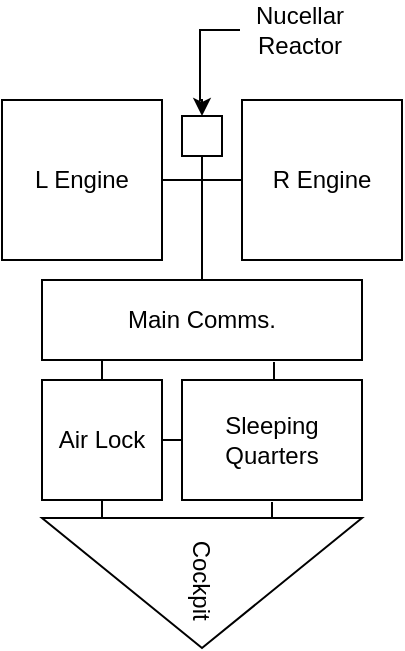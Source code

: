 <mxfile version="21.1.1" type="github">
  <diagram name="Page-1" id="XkA7_Uj0GpwiEdQK1kg1">
    <mxGraphModel dx="794" dy="470" grid="1" gridSize="10" guides="1" tooltips="1" connect="1" arrows="1" fold="1" page="1" pageScale="1" pageWidth="850" pageHeight="1100" math="0" shadow="0">
      <root>
        <mxCell id="0" />
        <mxCell id="1" parent="0" />
        <mxCell id="OSzI1onzkFeyZ0XbZdmu-1" value="L Engine" style="whiteSpace=wrap;html=1;aspect=fixed;" parent="1" vertex="1">
          <mxGeometry x="280" y="200" width="80" height="80" as="geometry" />
        </mxCell>
        <mxCell id="OSzI1onzkFeyZ0XbZdmu-2" value="R Engine" style="whiteSpace=wrap;html=1;aspect=fixed;" parent="1" vertex="1">
          <mxGeometry x="400" y="200" width="80" height="80" as="geometry" />
        </mxCell>
        <mxCell id="OSzI1onzkFeyZ0XbZdmu-5" value="Main Comms." style="rounded=0;whiteSpace=wrap;html=1;" parent="1" vertex="1">
          <mxGeometry x="300" y="290" width="160" height="40" as="geometry" />
        </mxCell>
        <mxCell id="OSzI1onzkFeyZ0XbZdmu-9" value="Air Lock" style="rounded=0;whiteSpace=wrap;html=1;" parent="1" vertex="1">
          <mxGeometry x="300" y="340" width="60" height="60" as="geometry" />
        </mxCell>
        <mxCell id="OSzI1onzkFeyZ0XbZdmu-10" value="" style="endArrow=none;html=1;rounded=0;exitX=0.5;exitY=0;exitDx=0;exitDy=0;entryX=0.5;entryY=1;entryDx=0;entryDy=0;" parent="1" source="OSzI1onzkFeyZ0XbZdmu-5" edge="1" target="tudrLYoHOd8Z0DQ_07g_-4">
          <mxGeometry width="50" height="50" relative="1" as="geometry">
            <mxPoint x="375" y="291" as="sourcePoint" />
            <mxPoint x="380" y="241" as="targetPoint" />
          </mxGeometry>
        </mxCell>
        <mxCell id="OSzI1onzkFeyZ0XbZdmu-11" value="" style="endArrow=none;html=1;rounded=0;entryX=0;entryY=0.5;entryDx=0;entryDy=0;exitX=1;exitY=0.5;exitDx=0;exitDy=0;" parent="1" source="OSzI1onzkFeyZ0XbZdmu-1" target="OSzI1onzkFeyZ0XbZdmu-2" edge="1">
          <mxGeometry width="50" height="50" relative="1" as="geometry">
            <mxPoint x="360" y="290" as="sourcePoint" />
            <mxPoint x="410" y="240" as="targetPoint" />
          </mxGeometry>
        </mxCell>
        <mxCell id="OSzI1onzkFeyZ0XbZdmu-15" value="" style="endArrow=none;html=1;rounded=0;exitX=0.5;exitY=0;exitDx=0;exitDy=0;" parent="1" source="OSzI1onzkFeyZ0XbZdmu-9" edge="1">
          <mxGeometry width="50" height="50" relative="1" as="geometry">
            <mxPoint x="260" y="540" as="sourcePoint" />
            <mxPoint x="330" y="330" as="targetPoint" />
          </mxGeometry>
        </mxCell>
        <mxCell id="OSzI1onzkFeyZ0XbZdmu-16" value="Sleeping Quarters" style="rounded=0;whiteSpace=wrap;html=1;" parent="1" vertex="1">
          <mxGeometry x="370" y="340" width="90" height="60" as="geometry" />
        </mxCell>
        <mxCell id="OSzI1onzkFeyZ0XbZdmu-18" value="" style="endArrow=none;html=1;rounded=0;entryX=0;entryY=0.5;entryDx=0;entryDy=0;exitX=1;exitY=0.5;exitDx=0;exitDy=0;" parent="1" source="OSzI1onzkFeyZ0XbZdmu-9" target="OSzI1onzkFeyZ0XbZdmu-16" edge="1">
          <mxGeometry width="50" height="50" relative="1" as="geometry">
            <mxPoint x="270" y="530" as="sourcePoint" />
            <mxPoint x="320" y="480" as="targetPoint" />
          </mxGeometry>
        </mxCell>
        <mxCell id="OSzI1onzkFeyZ0XbZdmu-20" value="" style="endArrow=none;html=1;rounded=0;entryX=0.5;entryY=0;entryDx=0;entryDy=0;" parent="1" edge="1">
          <mxGeometry width="50" height="50" relative="1" as="geometry">
            <mxPoint x="416" y="331" as="sourcePoint" />
            <mxPoint x="416" y="340" as="targetPoint" />
          </mxGeometry>
        </mxCell>
        <mxCell id="tudrLYoHOd8Z0DQ_07g_-4" value="" style="rounded=0;whiteSpace=wrap;html=1;" vertex="1" parent="1">
          <mxGeometry x="370" y="208" width="20" height="20" as="geometry" />
        </mxCell>
        <mxCell id="tudrLYoHOd8Z0DQ_07g_-8" style="edgeStyle=orthogonalEdgeStyle;rounded=0;orthogonalLoop=1;jettySize=auto;html=1;exitX=0;exitY=0.5;exitDx=0;exitDy=0;entryX=0.5;entryY=0;entryDx=0;entryDy=0;" edge="1" parent="1" source="tudrLYoHOd8Z0DQ_07g_-7" target="tudrLYoHOd8Z0DQ_07g_-4">
          <mxGeometry relative="1" as="geometry" />
        </mxCell>
        <mxCell id="tudrLYoHOd8Z0DQ_07g_-7" value="Nucellar Reactor" style="text;html=1;strokeColor=none;fillColor=none;align=center;verticalAlign=middle;whiteSpace=wrap;rounded=0;" vertex="1" parent="1">
          <mxGeometry x="399" y="150" width="60" height="30" as="geometry" />
        </mxCell>
        <mxCell id="tudrLYoHOd8Z0DQ_07g_-9" value="" style="endArrow=none;html=1;rounded=0;entryX=0.5;entryY=1;entryDx=0;entryDy=0;" edge="1" parent="1">
          <mxGeometry width="50" height="50" relative="1" as="geometry">
            <mxPoint x="415" y="410" as="sourcePoint" />
            <mxPoint x="415" y="401" as="targetPoint" />
          </mxGeometry>
        </mxCell>
        <mxCell id="tudrLYoHOd8Z0DQ_07g_-10" value="" style="endArrow=none;html=1;rounded=0;" edge="1" parent="1">
          <mxGeometry width="50" height="50" relative="1" as="geometry">
            <mxPoint x="330" y="410" as="sourcePoint" />
            <mxPoint x="330" y="400" as="targetPoint" />
          </mxGeometry>
        </mxCell>
        <mxCell id="tudrLYoHOd8Z0DQ_07g_-1" value="Cockpit&amp;nbsp;" style="triangle;whiteSpace=wrap;html=1;rotation=90;" vertex="1" parent="1">
          <mxGeometry x="347.5" y="361.5" width="65" height="160" as="geometry" />
        </mxCell>
      </root>
    </mxGraphModel>
  </diagram>
</mxfile>
